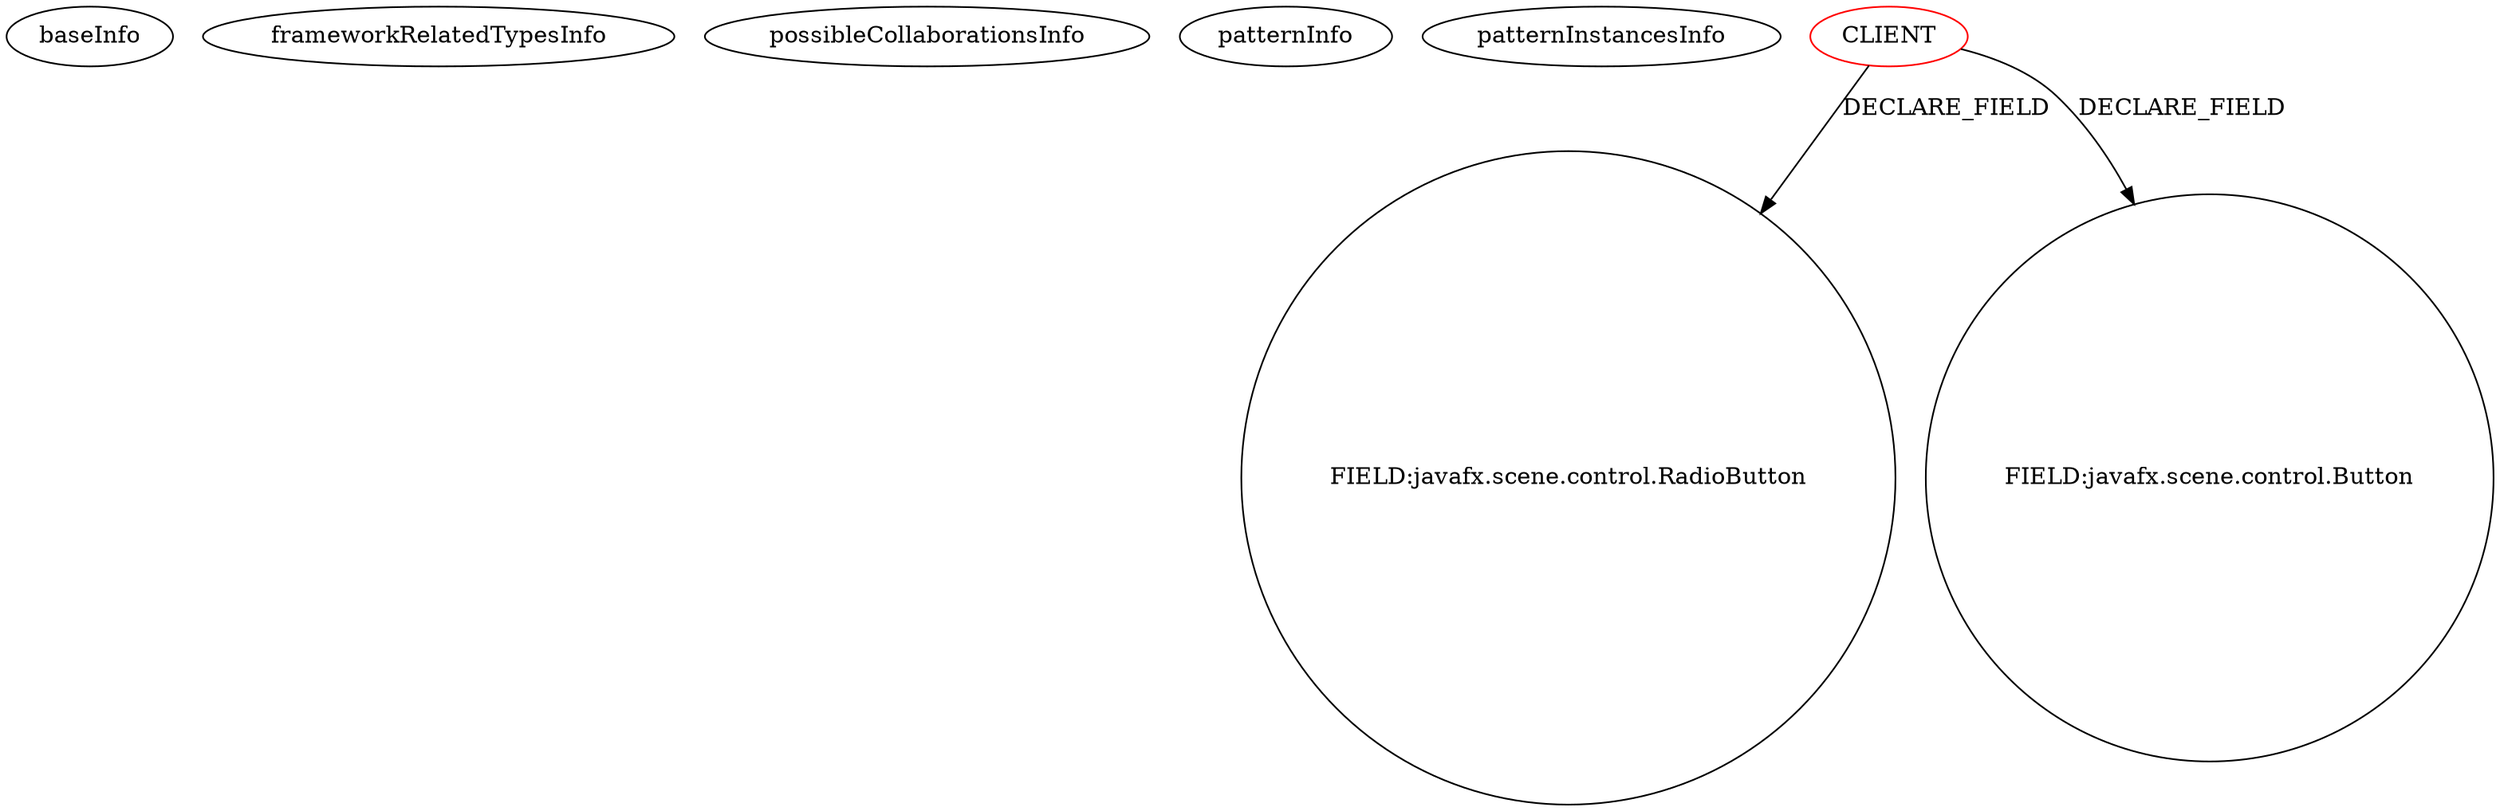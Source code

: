 digraph {
baseInfo[graphId=1351,category="pattern",isAnonymous=false,possibleRelation=false]
frameworkRelatedTypesInfo[]
possibleCollaborationsInfo[]
patternInfo[frequency=13.0,patternRootClient=0]
patternInstancesInfo[0="jasonwr-jhuep_ent_web_dev~/jasonwr-jhuep_ent_web_dev/jhuep_ent_web_dev-master/src/hw6/main/WebBuyer.java~WebBuyer~3282",1="amr390-SAT~/amr390-SAT/SAT-master/src/satcucharitas/SatMainViewController.java~SatMainViewController~1853",2="hock323-eventManager~/hock323-eventManager/EventManager-master/src/eventManager/controller/pokerTournament/PrizesController.java~PrizesController~2951",3="warpcorebreach-AAH~/warpcorebreach-AAH/AAH-master/AAH/src/aah/ApplicationFormController.java~ApplicationFormController~4737",4="ajithkp560-quizmaster~/ajithkp560-quizmaster/quizmaster-master/QuizProgram_SRC/QuizProgram/src/quizprogram/SampleController.java~SampleController~1753",5="bianconejo-CEFX~/bianconejo-CEFX/CEFX-master/src/cefx/CEPaiementAttenteController.java~CEPaiementAttenteController~2025",6="Cslice-Province~/Cslice-Province/Province-master/ProvincialMiner/src/Provincial_Miner/Gui2.java~Gui2~260",7="RomeoGolf-BC~/RomeoGolf-BC/BC-master/src/romeogolf/bc/MainController.java~MainController~1142",8="matanghuy-SPCA~/matanghuy-SPCA/SPCA-master/SPCA/src/controllers/TransController.java~TransController~3572",9="Jamakasi-JMCLauncherFX~/Jamakasi-JMCLauncherFX/JMCLauncherFX-master/src/jmclauncherfx/OptionsWindowController.java~OptionsWindowController~610",10="jesuino-crud-frameworks~/jesuino-crud-frameworks/crud-frameworks-master/crud-frameworks-client-javafx/src/main/java/org/jugvale/crudframeworks/client/presentation/CrudframeworksPresenter.java~CrudframeworksPresenter~3311",11="sandeepb-CiscoECG~/sandeepb-CiscoECG/CiscoECG-master/src/ciscoECGFrontend/MyController.java~MyController~4063",12="bianconejo-CEFX~/bianconejo-CEFX/CEFX-master/src/cefx/CECommandeController.java~CECommandeController~2084"]
18[label="FIELD:javafx.scene.control.RadioButton",vertexType="FIELD_DECLARATION",isFrameworkType=false,shape=circle]
0[label="CLIENT",vertexType="ROOT_CLIENT_CLASS_DECLARATION",isFrameworkType=false,color=red]
6[label="FIELD:javafx.scene.control.Button",vertexType="FIELD_DECLARATION",isFrameworkType=false,shape=circle]
0->18[label="DECLARE_FIELD"]
0->6[label="DECLARE_FIELD"]
}
